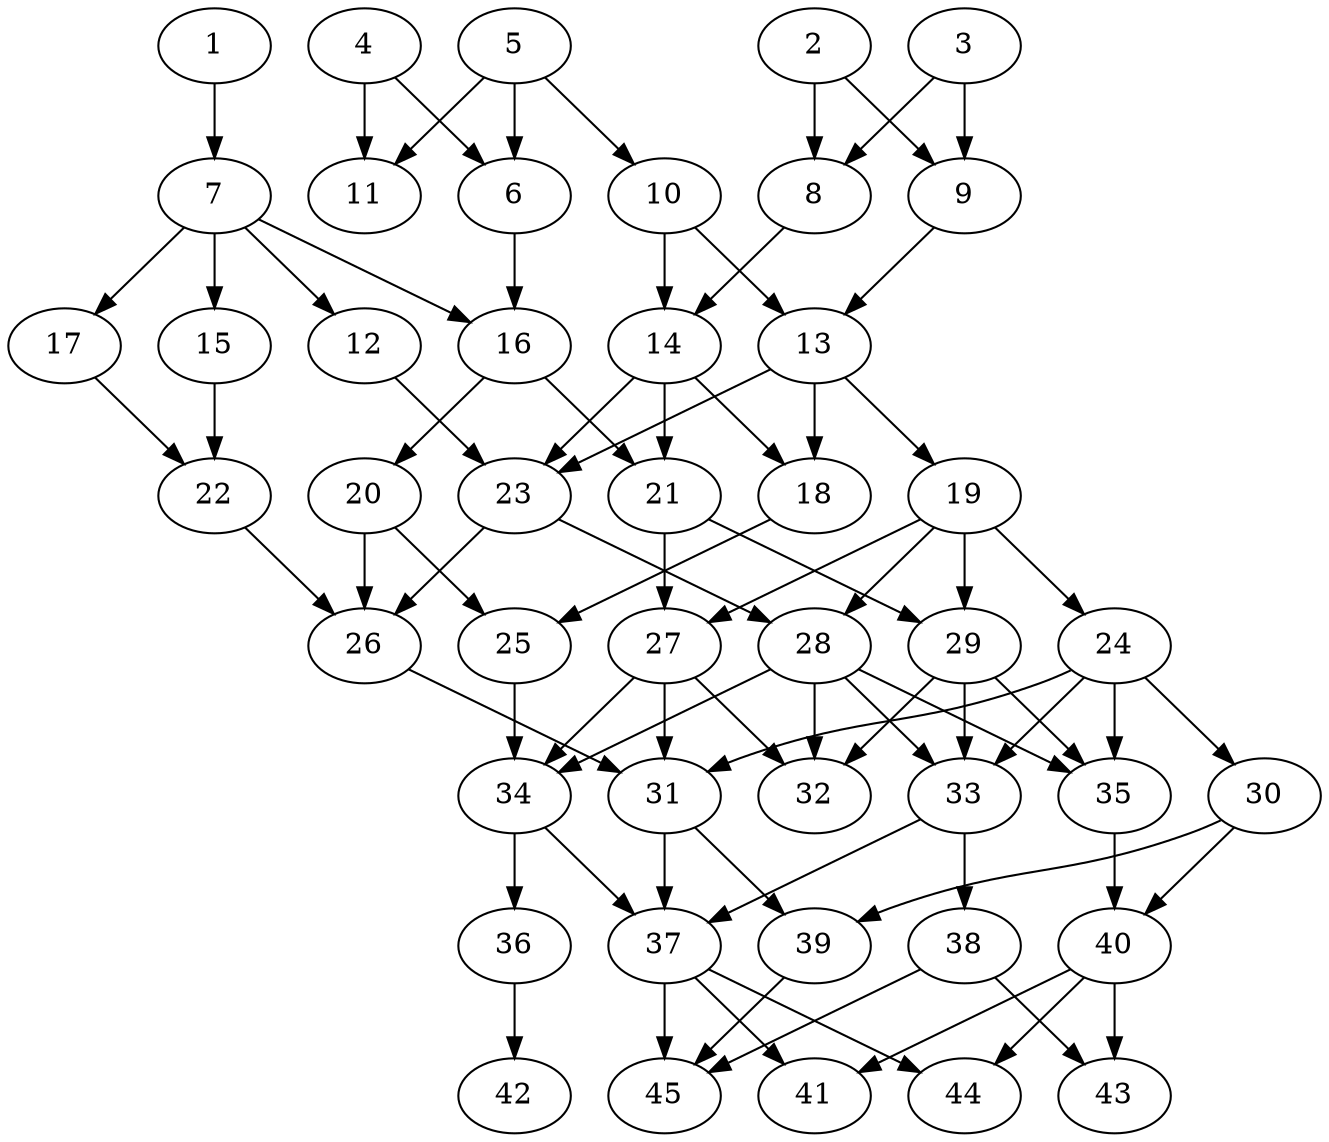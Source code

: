 // DAG automatically generated by daggen at Thu Oct  3 14:07:24 2019
// ./daggen --dot -n 45 --ccr 0.5 --fat 0.5 --regular 0.9 --density 0.5 --mindata 5242880 --maxdata 52428800 
digraph G {
  1 [size="35600384", alpha="0.12", expect_size="17800192"] 
  1 -> 7 [size ="17800192"]
  2 [size="21995520", alpha="0.06", expect_size="10997760"] 
  2 -> 8 [size ="10997760"]
  2 -> 9 [size ="10997760"]
  3 [size="82503680", alpha="0.11", expect_size="41251840"] 
  3 -> 8 [size ="41251840"]
  3 -> 9 [size ="41251840"]
  4 [size="78182400", alpha="0.12", expect_size="39091200"] 
  4 -> 6 [size ="39091200"]
  4 -> 11 [size ="39091200"]
  5 [size="84717568", alpha="0.11", expect_size="42358784"] 
  5 -> 6 [size ="42358784"]
  5 -> 10 [size ="42358784"]
  5 -> 11 [size ="42358784"]
  6 [size="95873024", alpha="0.10", expect_size="47936512"] 
  6 -> 16 [size ="47936512"]
  7 [size="57518080", alpha="0.18", expect_size="28759040"] 
  7 -> 12 [size ="28759040"]
  7 -> 15 [size ="28759040"]
  7 -> 16 [size ="28759040"]
  7 -> 17 [size ="28759040"]
  8 [size="18292736", alpha="0.05", expect_size="9146368"] 
  8 -> 14 [size ="9146368"]
  9 [size="13555712", alpha="0.18", expect_size="6777856"] 
  9 -> 13 [size ="6777856"]
  10 [size="78196736", alpha="0.06", expect_size="39098368"] 
  10 -> 13 [size ="39098368"]
  10 -> 14 [size ="39098368"]
  11 [size="33024000", alpha="0.16", expect_size="16512000"] 
  12 [size="90916864", alpha="0.00", expect_size="45458432"] 
  12 -> 23 [size ="45458432"]
  13 [size="22786048", alpha="0.08", expect_size="11393024"] 
  13 -> 18 [size ="11393024"]
  13 -> 19 [size ="11393024"]
  13 -> 23 [size ="11393024"]
  14 [size="76562432", alpha="0.07", expect_size="38281216"] 
  14 -> 18 [size ="38281216"]
  14 -> 21 [size ="38281216"]
  14 -> 23 [size ="38281216"]
  15 [size="36708352", alpha="0.12", expect_size="18354176"] 
  15 -> 22 [size ="18354176"]
  16 [size="89368576", alpha="0.13", expect_size="44684288"] 
  16 -> 20 [size ="44684288"]
  16 -> 21 [size ="44684288"]
  17 [size="42010624", alpha="0.14", expect_size="21005312"] 
  17 -> 22 [size ="21005312"]
  18 [size="31758336", alpha="0.08", expect_size="15879168"] 
  18 -> 25 [size ="15879168"]
  19 [size="57317376", alpha="0.20", expect_size="28658688"] 
  19 -> 24 [size ="28658688"]
  19 -> 27 [size ="28658688"]
  19 -> 28 [size ="28658688"]
  19 -> 29 [size ="28658688"]
  20 [size="47945728", alpha="0.08", expect_size="23972864"] 
  20 -> 25 [size ="23972864"]
  20 -> 26 [size ="23972864"]
  21 [size="77897728", alpha="0.02", expect_size="38948864"] 
  21 -> 27 [size ="38948864"]
  21 -> 29 [size ="38948864"]
  22 [size="56938496", alpha="0.19", expect_size="28469248"] 
  22 -> 26 [size ="28469248"]
  23 [size="57155584", alpha="0.11", expect_size="28577792"] 
  23 -> 26 [size ="28577792"]
  23 -> 28 [size ="28577792"]
  24 [size="92569600", alpha="0.17", expect_size="46284800"] 
  24 -> 30 [size ="46284800"]
  24 -> 31 [size ="46284800"]
  24 -> 33 [size ="46284800"]
  24 -> 35 [size ="46284800"]
  25 [size="29655040", alpha="0.19", expect_size="14827520"] 
  25 -> 34 [size ="14827520"]
  26 [size="87449600", alpha="0.18", expect_size="43724800"] 
  26 -> 31 [size ="43724800"]
  27 [size="54052864", alpha="0.08", expect_size="27026432"] 
  27 -> 31 [size ="27026432"]
  27 -> 32 [size ="27026432"]
  27 -> 34 [size ="27026432"]
  28 [size="25917440", alpha="0.20", expect_size="12958720"] 
  28 -> 32 [size ="12958720"]
  28 -> 33 [size ="12958720"]
  28 -> 34 [size ="12958720"]
  28 -> 35 [size ="12958720"]
  29 [size="63983616", alpha="0.12", expect_size="31991808"] 
  29 -> 32 [size ="31991808"]
  29 -> 33 [size ="31991808"]
  29 -> 35 [size ="31991808"]
  30 [size="62052352", alpha="0.19", expect_size="31026176"] 
  30 -> 39 [size ="31026176"]
  30 -> 40 [size ="31026176"]
  31 [size="101308416", alpha="0.10", expect_size="50654208"] 
  31 -> 37 [size ="50654208"]
  31 -> 39 [size ="50654208"]
  32 [size="18128896", alpha="0.18", expect_size="9064448"] 
  33 [size="12765184", alpha="0.09", expect_size="6382592"] 
  33 -> 37 [size ="6382592"]
  33 -> 38 [size ="6382592"]
  34 [size="62865408", alpha="0.14", expect_size="31432704"] 
  34 -> 36 [size ="31432704"]
  34 -> 37 [size ="31432704"]
  35 [size="47382528", alpha="0.05", expect_size="23691264"] 
  35 -> 40 [size ="23691264"]
  36 [size="40552448", alpha="0.12", expect_size="20276224"] 
  36 -> 42 [size ="20276224"]
  37 [size="33386496", alpha="0.06", expect_size="16693248"] 
  37 -> 41 [size ="16693248"]
  37 -> 44 [size ="16693248"]
  37 -> 45 [size ="16693248"]
  38 [size="72921088", alpha="0.05", expect_size="36460544"] 
  38 -> 43 [size ="36460544"]
  38 -> 45 [size ="36460544"]
  39 [size="72593408", alpha="0.13", expect_size="36296704"] 
  39 -> 45 [size ="36296704"]
  40 [size="35471360", alpha="0.09", expect_size="17735680"] 
  40 -> 41 [size ="17735680"]
  40 -> 43 [size ="17735680"]
  40 -> 44 [size ="17735680"]
  41 [size="29267968", alpha="0.20", expect_size="14633984"] 
  42 [size="76521472", alpha="0.00", expect_size="38260736"] 
  43 [size="68925440", alpha="0.11", expect_size="34462720"] 
  44 [size="18774016", alpha="0.18", expect_size="9387008"] 
  45 [size="86519808", alpha="0.10", expect_size="43259904"] 
}
